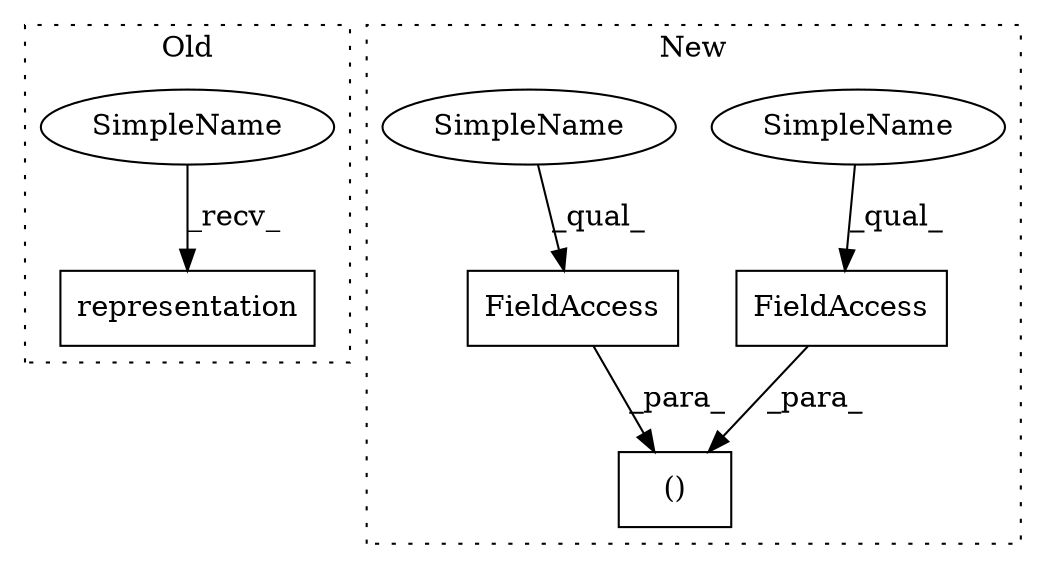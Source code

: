 digraph G {
subgraph cluster0 {
1 [label="representation" a="32" s="2772" l="16" shape="box"];
5 [label="SimpleName" a="42" s="2760" l="11" shape="ellipse"];
label = "Old";
style="dotted";
}
subgraph cluster1 {
2 [label="()" a="106" s="2716" l="63" shape="box"];
3 [label="FieldAccess" a="22" s="2716" l="16" shape="box"];
4 [label="FieldAccess" a="22" s="2745" l="34" shape="box"];
6 [label="SimpleName" a="42" s="2745" l="11" shape="ellipse"];
7 [label="SimpleName" a="42" s="2716" l="11" shape="ellipse"];
label = "New";
style="dotted";
}
3 -> 2 [label="_para_"];
4 -> 2 [label="_para_"];
5 -> 1 [label="_recv_"];
6 -> 4 [label="_qual_"];
7 -> 3 [label="_qual_"];
}